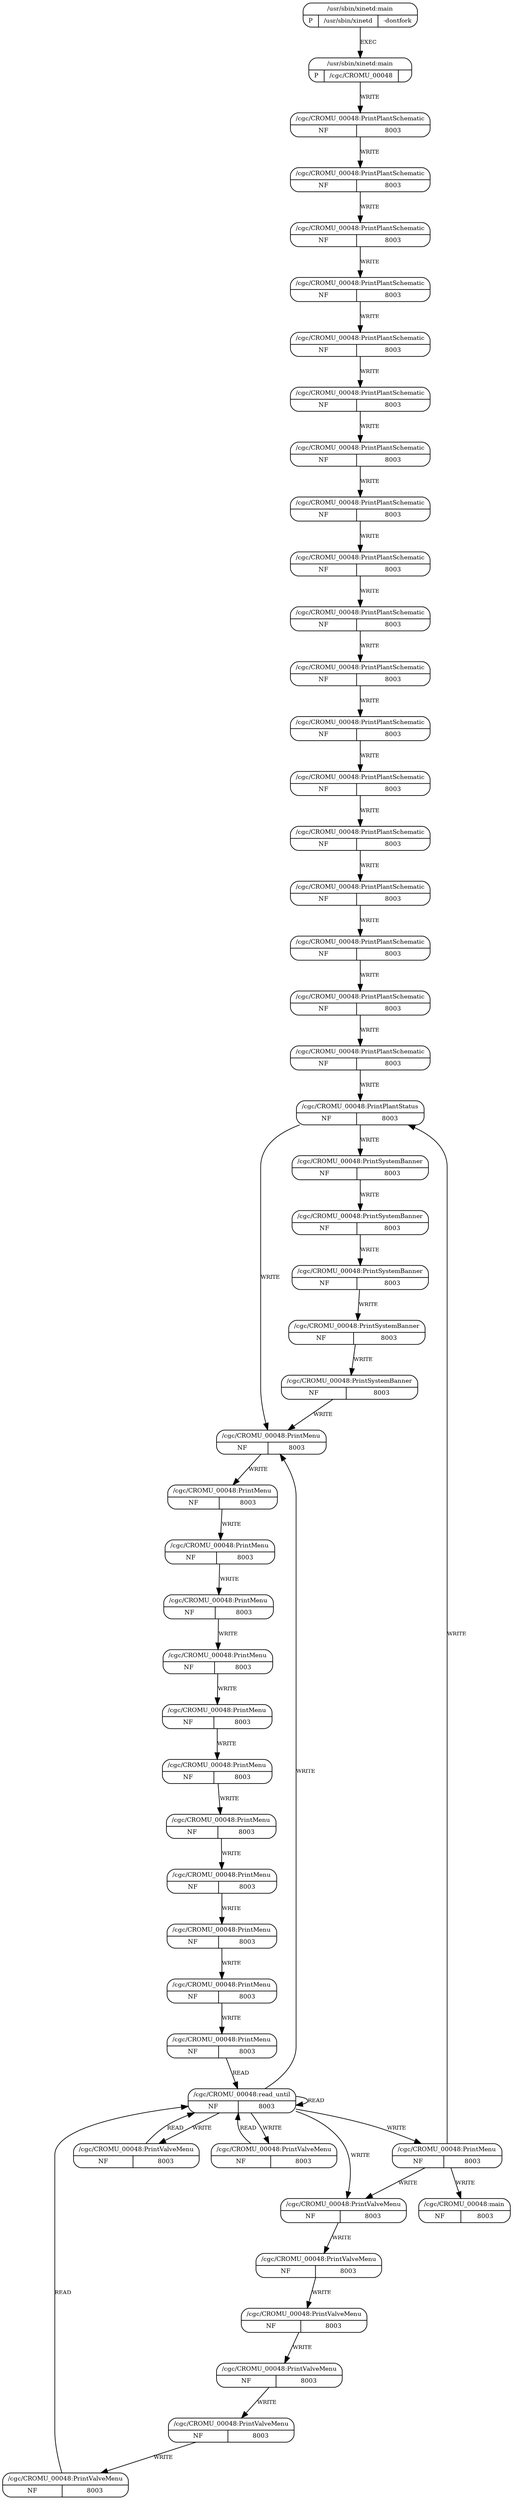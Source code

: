 digraph G {
  2 [shape=Mrecord, label="{{/cgc/CROMU_00048:PrintPlantSchematic}|{NF|8003}}",
     fontsize=9, ];
  3 [shape=Mrecord, label="{{/cgc/CROMU_00048:PrintPlantSchematic}|{NF|8003}}",
     fontsize=9, ];
  4 [shape=Mrecord, label="{{/cgc/CROMU_00048:PrintPlantSchematic}|{NF|8003}}",
     fontsize=9, ];
  5 [shape=Mrecord, label="{{/cgc/CROMU_00048:PrintPlantSchematic}|{NF|8003}}",
     fontsize=9, ];
  6 [shape=Mrecord, label="{{/cgc/CROMU_00048:PrintPlantSchematic}|{NF|8003}}",
     fontsize=9, ];
  7 [shape=Mrecord, label="{{/cgc/CROMU_00048:PrintPlantSchematic}|{NF|8003}}",
     fontsize=9, ];
  8 [shape=Mrecord, label="{{/cgc/CROMU_00048:PrintPlantSchematic}|{NF|8003}}",
     fontsize=9, ];
  9 [shape=Mrecord, label="{{/cgc/CROMU_00048:PrintPlantSchematic}|{NF|8003}}",
     fontsize=9, ];
  10 [shape=Mrecord, label="{{/cgc/CROMU_00048:PrintPlantSchematic}|{NF|8003}}",
      fontsize=9, ];
  11 [shape=Mrecord, label="{{/cgc/CROMU_00048:PrintPlantSchematic}|{NF|8003}}",
      fontsize=9, ];
  12 [shape=Mrecord, label="{{/cgc/CROMU_00048:PrintPlantSchematic}|{NF|8003}}",
      fontsize=9, ];
  13 [shape=Mrecord, label="{{/cgc/CROMU_00048:PrintPlantSchematic}|{NF|8003}}",
      fontsize=9, ];
  14 [shape=Mrecord, label="{{/cgc/CROMU_00048:PrintPlantSchematic}|{NF|8003}}",
      fontsize=9, ];
  15 [shape=Mrecord, label="{{/cgc/CROMU_00048:PrintPlantSchematic}|{NF|8003}}",
      fontsize=9, ];
  16 [shape=Mrecord, label="{{/cgc/CROMU_00048:PrintPlantSchematic}|{NF|8003}}",
      fontsize=9, ];
  17 [shape=Mrecord, label="{{/cgc/CROMU_00048:PrintPlantSchematic}|{NF|8003}}",
      fontsize=9, ];
  18 [shape=Mrecord, label="{{/cgc/CROMU_00048:PrintPlantSchematic}|{NF|8003}}",
      fontsize=9, ];
  19 [shape=Mrecord, label="{{/cgc/CROMU_00048:PrintPlantSchematic}|{NF|8003}}",
      fontsize=9, ];
  20 [shape=Mrecord, label="{{/cgc/CROMU_00048:PrintPlantStatus}|{NF|8003}}",
      fontsize=9, ];
  38 [shape=Mrecord, label="{{/cgc/CROMU_00048:read_until}|{NF|8003}}",
      fontsize=9, ];
  43 [shape=Mrecord, label="{{/cgc/CROMU_00048:PrintValveMenu}|{NF|8003}}",
      fontsize=9, ];
  44 [shape=Mrecord, label="{{/cgc/CROMU_00048:PrintValveMenu}|{NF|8003}}",
      fontsize=9, ];
  45 [shape=Mrecord, label="{{/cgc/CROMU_00048:PrintValveMenu}|{NF|8003}}",
      fontsize=9, ];
  46 [shape=Mrecord, label="{{/cgc/CROMU_00048:PrintValveMenu}|{NF|8003}}",
      fontsize=9, ];
  47 [shape=Mrecord, label="{{/cgc/CROMU_00048:PrintValveMenu}|{NF|8003}}",
      fontsize=9, ];
  48 [shape=Mrecord, label="{{/cgc/CROMU_00048:PrintValveMenu}|{NF|8003}}",
      fontsize=9, ];
  21 [shape=Mrecord, label="{{/cgc/CROMU_00048:PrintSystemBanner}|{NF|8003}}",
      fontsize=9, ];
  22 [shape=Mrecord, label="{{/cgc/CROMU_00048:PrintSystemBanner}|{NF|8003}}",
      fontsize=9, ];
  23 [shape=Mrecord, label="{{/cgc/CROMU_00048:PrintSystemBanner}|{NF|8003}}",
      fontsize=9, ];
  24 [shape=Mrecord, label="{{/cgc/CROMU_00048:PrintSystemBanner}|{NF|8003}}",
      fontsize=9, ];
  25 [shape=Mrecord, label="{{/cgc/CROMU_00048:PrintSystemBanner}|{NF|8003}}",
      fontsize=9, ];
  26 [shape=Mrecord, label="{{/cgc/CROMU_00048:PrintMenu}|{NF|8003}}",
      fontsize=9, ];
  27 [shape=Mrecord, label="{{/cgc/CROMU_00048:PrintMenu}|{NF|8003}}",
      fontsize=9, ];
  28 [shape=Mrecord, label="{{/cgc/CROMU_00048:PrintMenu}|{NF|8003}}",
      fontsize=9, ];
  29 [shape=Mrecord, label="{{/cgc/CROMU_00048:PrintMenu}|{NF|8003}}",
      fontsize=9, ];
  30 [shape=Mrecord, label="{{/cgc/CROMU_00048:PrintMenu}|{NF|8003}}",
      fontsize=9, ];
  31 [shape=Mrecord, label="{{/cgc/CROMU_00048:PrintMenu}|{NF|8003}}",
      fontsize=9, ];
  32 [shape=Mrecord, label="{{/cgc/CROMU_00048:PrintMenu}|{NF|8003}}",
      fontsize=9, ];
  33 [shape=Mrecord, label="{{/cgc/CROMU_00048:PrintMenu}|{NF|8003}}",
      fontsize=9, ];
  34 [shape=Mrecord, label="{{/cgc/CROMU_00048:PrintMenu}|{NF|8003}}",
      fontsize=9, ];
  35 [shape=Mrecord, label="{{/cgc/CROMU_00048:PrintMenu}|{NF|8003}}",
      fontsize=9, ];
  36 [shape=Mrecord, label="{{/cgc/CROMU_00048:PrintMenu}|{NF|8003}}",
      fontsize=9, ];
  37 [shape=Mrecord, label="{{/cgc/CROMU_00048:PrintMenu}|{NF|8003}}",
      fontsize=9, ];
  41 [shape=Mrecord, label="{{/cgc/CROMU_00048:PrintMenu}|{NF|8003}}",
      fontsize=9, ];
  40 [shape=Mrecord, label="{{/cgc/CROMU_00048:PrintValveMenu}|{NF|8003}}",
      fontsize=9, ];
  39 [shape=Mrecord, label="{{/cgc/CROMU_00048:PrintValveMenu}|{NF|8003}}",
      fontsize=9, ];
  42 [shape=Mrecord, label="{{/cgc/CROMU_00048:main}|{NF|8003}}", fontsize=9, ];
  0 [shape=Mrecord,
     label="{{/usr/sbin/xinetd:main}|{P|/usr/sbin/xinetd|-dontfork}}",
     fontsize=9, ];
  1 [shape=Mrecord, label="{{/usr/sbin/xinetd:main}|{P|/cgc/CROMU_00048|}}",
     fontsize=9, ];
  
  
  2 -> 3 [label="WRITE", fontsize=8, ];
  3 -> 4 [label="WRITE", fontsize=8, ];
  4 -> 5 [label="WRITE", fontsize=8, ];
  5 -> 6 [label="WRITE", fontsize=8, ];
  6 -> 7 [label="WRITE", fontsize=8, ];
  7 -> 8 [label="WRITE", fontsize=8, ];
  8 -> 9 [label="WRITE", fontsize=8, ];
  9 -> 10 [label="WRITE", fontsize=8, ];
  10 -> 11 [label="WRITE", fontsize=8, ];
  11 -> 12 [label="WRITE", fontsize=8, ];
  12 -> 13 [label="WRITE", fontsize=8, ];
  13 -> 14 [label="WRITE", fontsize=8, ];
  14 -> 15 [label="WRITE", fontsize=8, ];
  15 -> 16 [label="WRITE", fontsize=8, ];
  16 -> 17 [label="WRITE", fontsize=8, ];
  17 -> 18 [label="WRITE", fontsize=8, ];
  18 -> 19 [label="WRITE", fontsize=8, ];
  19 -> 20 [label="WRITE", fontsize=8, ];
  20 -> 21 [label="WRITE", fontsize=8, ];
  20 -> 26 [label="WRITE", fontsize=8, ];
  38 -> 38 [label="READ", fontsize=8, ];
  38 -> 43 [label="WRITE", fontsize=8, ];
  38 -> 26 [label="WRITE", fontsize=8, ];
  38 -> 41 [label="WRITE", fontsize=8, ];
  38 -> 40 [label="WRITE", fontsize=8, ];
  38 -> 39 [label="WRITE", fontsize=8, ];
  43 -> 44 [label="WRITE", fontsize=8, ];
  44 -> 45 [label="WRITE", fontsize=8, ];
  45 -> 46 [label="WRITE", fontsize=8, ];
  46 -> 47 [label="WRITE", fontsize=8, ];
  47 -> 48 [label="WRITE", fontsize=8, ];
  48 -> 38 [label="READ", fontsize=8, ];
  21 -> 22 [label="WRITE", fontsize=8, ];
  22 -> 23 [label="WRITE", fontsize=8, ];
  23 -> 24 [label="WRITE", fontsize=8, ];
  24 -> 25 [label="WRITE", fontsize=8, ];
  25 -> 26 [label="WRITE", fontsize=8, ];
  26 -> 27 [label="WRITE", fontsize=8, ];
  27 -> 28 [label="WRITE", fontsize=8, ];
  28 -> 29 [label="WRITE", fontsize=8, ];
  29 -> 30 [label="WRITE", fontsize=8, ];
  30 -> 31 [label="WRITE", fontsize=8, ];
  31 -> 32 [label="WRITE", fontsize=8, ];
  32 -> 33 [label="WRITE", fontsize=8, ];
  33 -> 34 [label="WRITE", fontsize=8, ];
  34 -> 35 [label="WRITE", fontsize=8, ];
  35 -> 36 [label="WRITE", fontsize=8, ];
  36 -> 37 [label="WRITE", fontsize=8, ];
  37 -> 38 [label="READ", fontsize=8, ];
  41 -> 20 [label="WRITE", fontsize=8, ];
  41 -> 43 [label="WRITE", fontsize=8, ];
  41 -> 42 [label="WRITE", fontsize=8, ];
  40 -> 38 [label="READ", fontsize=8, ];
  39 -> 38 [label="READ", fontsize=8, ];
  0 -> 1 [label="EXEC", fontsize=8, ];
  1 -> 2 [label="WRITE", fontsize=8, ];
  
  }